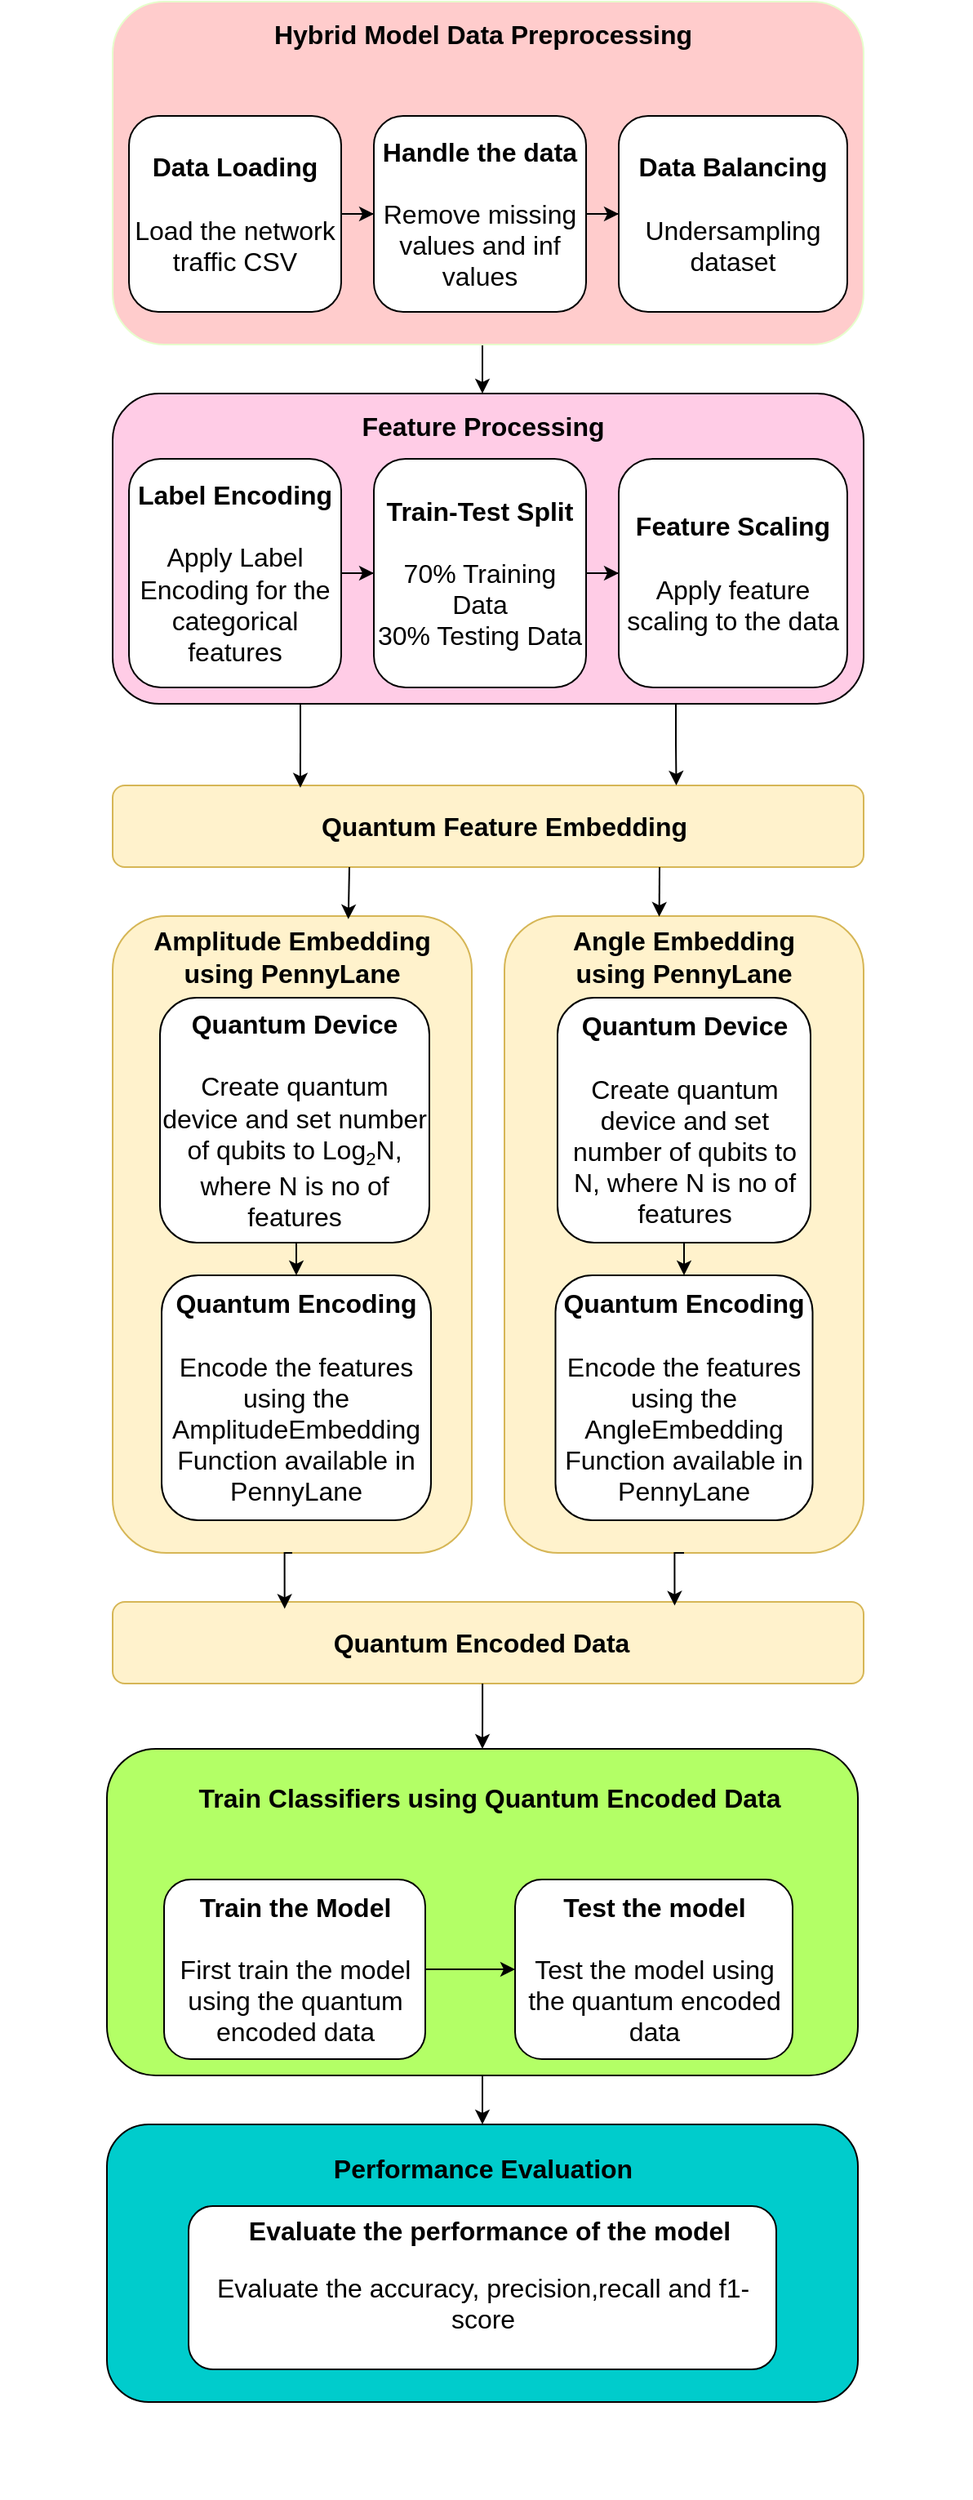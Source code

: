 <mxfile version="27.0.3">
  <diagram name="Page-1" id="IowLkyHsUFm7hj_iNHQr">
    <mxGraphModel dx="1584" dy="878" grid="1" gridSize="10" guides="1" tooltips="1" connect="1" arrows="1" fold="1" page="1" pageScale="1" pageWidth="850" pageHeight="1100" math="0" shadow="0">
      <root>
        <mxCell id="0" />
        <mxCell id="1" parent="0" />
        <mxCell id="rroA4w5QciKg8AlWYJ8E-7" style="edgeStyle=orthogonalEdgeStyle;rounded=0;orthogonalLoop=1;jettySize=auto;html=1;exitX=0.5;exitY=1;exitDx=0;exitDy=0;entryX=0.5;entryY=0;entryDx=0;entryDy=0;fontSize=16;" parent="1" source="tHObwuz-neF_lD4l34wk-1" target="hvczIfgNtDT0wLWKjFQM-12" edge="1">
          <mxGeometry relative="1" as="geometry" />
        </mxCell>
        <mxCell id="tHObwuz-neF_lD4l34wk-1" value="" style="rounded=1;whiteSpace=wrap;html=1;fillColor=#FFCCCC;strokeColor=#E6FFCC;fontSize=16;" parent="1" vertex="1">
          <mxGeometry x="270" y="20" width="460" height="210" as="geometry" />
        </mxCell>
        <mxCell id="tHObwuz-neF_lD4l34wk-16" value="" style="edgeStyle=orthogonalEdgeStyle;rounded=0;orthogonalLoop=1;jettySize=auto;html=1;fontSize=16;" parent="1" source="tHObwuz-neF_lD4l34wk-2" edge="1">
          <mxGeometry relative="1" as="geometry">
            <mxPoint x="496.5" y="1320" as="targetPoint" />
          </mxGeometry>
        </mxCell>
        <mxCell id="tHObwuz-neF_lD4l34wk-2" value="" style="rounded=1;whiteSpace=wrap;html=1;fillColor=light-dark(#B3FF66,#FFCCFF);fontSize=16;" parent="1" vertex="1">
          <mxGeometry x="266.5" y="1090" width="460" height="200" as="geometry" />
        </mxCell>
        <mxCell id="tHObwuz-neF_lD4l34wk-4" value="&lt;font&gt;&lt;b&gt;Hybrid Model Data Preprocessing&lt;/b&gt;&lt;/font&gt;" style="text;html=1;align=center;verticalAlign=middle;whiteSpace=wrap;rounded=0;fontSize=16;" parent="1" vertex="1">
          <mxGeometry x="201.5" y="20" width="590" height="40" as="geometry" />
        </mxCell>
        <mxCell id="tHObwuz-neF_lD4l34wk-10" value="" style="edgeStyle=orthogonalEdgeStyle;rounded=0;orthogonalLoop=1;jettySize=auto;html=1;fontSize=16;" parent="1" source="tHObwuz-neF_lD4l34wk-5" target="tHObwuz-neF_lD4l34wk-7" edge="1">
          <mxGeometry relative="1" as="geometry" />
        </mxCell>
        <mxCell id="tHObwuz-neF_lD4l34wk-5" value="&lt;font&gt;&lt;b&gt;Data Loading&lt;/b&gt;&lt;/font&gt;&lt;div&gt;&lt;span&gt;&lt;b&gt;&lt;br&gt;&lt;/b&gt;&lt;/span&gt;&lt;div&gt;Load the network traffic CSV&lt;/div&gt;&lt;/div&gt;" style="rounded=1;whiteSpace=wrap;html=1;fontSize=16;" parent="1" vertex="1">
          <mxGeometry x="280" y="90" width="130" height="120" as="geometry" />
        </mxCell>
        <mxCell id="tHObwuz-neF_lD4l34wk-11" value="" style="edgeStyle=orthogonalEdgeStyle;rounded=0;orthogonalLoop=1;jettySize=auto;html=1;fontSize=16;" parent="1" source="tHObwuz-neF_lD4l34wk-7" target="tHObwuz-neF_lD4l34wk-8" edge="1">
          <mxGeometry relative="1" as="geometry" />
        </mxCell>
        <mxCell id="tHObwuz-neF_lD4l34wk-7" value="&lt;font&gt;&lt;b&gt;Handle the data&lt;/b&gt;&lt;/font&gt;&lt;div&gt;&lt;br&gt;&lt;/div&gt;&lt;div&gt;Remove missing values and inf values&lt;/div&gt;" style="rounded=1;whiteSpace=wrap;html=1;fontSize=16;" parent="1" vertex="1">
          <mxGeometry x="430" y="90" width="130" height="120" as="geometry" />
        </mxCell>
        <mxCell id="tHObwuz-neF_lD4l34wk-8" value="&lt;font&gt;&lt;b&gt;Data Balancing&lt;/b&gt;&lt;/font&gt;&lt;div&gt;&lt;br&gt;&lt;/div&gt;&lt;div&gt;Undersampling dataset&lt;/div&gt;" style="rounded=1;whiteSpace=wrap;html=1;fontSize=16;" parent="1" vertex="1">
          <mxGeometry x="580" y="90" width="140" height="120" as="geometry" />
        </mxCell>
        <mxCell id="5IH84X5XSTADNQ1NUQGd-1" value="&lt;b&gt;Train Classifiers using Quantum Encoded Data&lt;/b&gt;" style="text;html=1;align=center;verticalAlign=middle;whiteSpace=wrap;rounded=0;fontSize=16;" parent="1" vertex="1">
          <mxGeometry x="205.63" y="1100" width="590" height="40" as="geometry" />
        </mxCell>
        <mxCell id="5IH84X5XSTADNQ1NUQGd-4" style="edgeStyle=orthogonalEdgeStyle;rounded=0;orthogonalLoop=1;jettySize=auto;html=1;exitX=1;exitY=0.5;exitDx=0;exitDy=0;fontSize=16;" parent="1" source="5IH84X5XSTADNQ1NUQGd-2" target="5IH84X5XSTADNQ1NUQGd-3" edge="1">
          <mxGeometry relative="1" as="geometry" />
        </mxCell>
        <mxCell id="5IH84X5XSTADNQ1NUQGd-2" value="&lt;div&gt;&lt;b&gt;Train the Model&lt;/b&gt;&lt;/div&gt;&lt;br&gt;&lt;div&gt;First train the model using the quantum encoded data&lt;/div&gt;" style="rounded=1;whiteSpace=wrap;html=1;fontSize=16;" parent="1" vertex="1">
          <mxGeometry x="301.5" y="1170" width="160" height="110" as="geometry" />
        </mxCell>
        <mxCell id="5IH84X5XSTADNQ1NUQGd-3" value="&lt;div&gt;&lt;b&gt;Test the model&lt;/b&gt;&lt;/div&gt;&lt;div&gt;&lt;b&gt;&lt;br&gt;&lt;/b&gt;&lt;/div&gt;&lt;div&gt;Test the model using the quantum encoded data&lt;/div&gt;" style="rounded=1;whiteSpace=wrap;html=1;fontSize=16;" parent="1" vertex="1">
          <mxGeometry x="516.5" y="1170" width="170" height="110" as="geometry" />
        </mxCell>
        <mxCell id="hvczIfgNtDT0wLWKjFQM-11" value="" style="rounded=1;whiteSpace=wrap;html=1;fillColor=light-dark(#FFCCE6,#99FFFF);fontSize=16;" parent="1" vertex="1">
          <mxGeometry x="270" y="260" width="460" height="190" as="geometry" />
        </mxCell>
        <mxCell id="hvczIfgNtDT0wLWKjFQM-12" value="&lt;font&gt;&lt;b&gt;Feature Processing&lt;/b&gt;&lt;/font&gt;" style="text;html=1;align=center;verticalAlign=middle;whiteSpace=wrap;rounded=0;fontSize=16;" parent="1" vertex="1">
          <mxGeometry x="201.5" y="260" width="590" height="40" as="geometry" />
        </mxCell>
        <mxCell id="hvczIfgNtDT0wLWKjFQM-14" value="&lt;div&gt;&lt;b&gt;&lt;span&gt;Feature Scaling&lt;/span&gt;&lt;br&gt;&lt;/b&gt;&lt;div&gt;&lt;br&gt;&lt;/div&gt;&lt;div&gt;Apply feature scaling to the data&lt;/div&gt;&lt;/div&gt;" style="rounded=1;whiteSpace=wrap;html=1;fontSize=16;" parent="1" vertex="1">
          <mxGeometry x="580" y="300" width="140" height="140" as="geometry" />
        </mxCell>
        <mxCell id="fqz2EAUhRij4Ml8frbec-1" value="" style="edgeStyle=orthogonalEdgeStyle;rounded=0;orthogonalLoop=1;jettySize=auto;html=1;fontSize=16;" parent="1" source="hvczIfgNtDT0wLWKjFQM-16" target="hvczIfgNtDT0wLWKjFQM-14" edge="1">
          <mxGeometry relative="1" as="geometry" />
        </mxCell>
        <mxCell id="hvczIfgNtDT0wLWKjFQM-16" value="&lt;div&gt;&lt;span&gt;&lt;b&gt;Train-Test Split&lt;/b&gt;&lt;/span&gt;&lt;/div&gt;&lt;div&gt;&lt;br&gt;&lt;/div&gt;&lt;div&gt;70% Training Data&lt;/div&gt;&lt;div&gt;30% Testing Data&lt;/div&gt;" style="rounded=1;whiteSpace=wrap;html=1;fontSize=16;" parent="1" vertex="1">
          <mxGeometry x="430" y="300" width="130" height="140" as="geometry" />
        </mxCell>
        <mxCell id="fqz2EAUhRij4Ml8frbec-5" value="" style="edgeStyle=orthogonalEdgeStyle;rounded=0;orthogonalLoop=1;jettySize=auto;html=1;fontSize=16;" parent="1" source="fqz2EAUhRij4Ml8frbec-3" target="hvczIfgNtDT0wLWKjFQM-16" edge="1">
          <mxGeometry relative="1" as="geometry" />
        </mxCell>
        <mxCell id="fqz2EAUhRij4Ml8frbec-3" value="&lt;div&gt;&lt;span&gt;&lt;b&gt;Label Encoding&lt;/b&gt;&lt;/span&gt;&lt;/div&gt;&lt;div&gt;&lt;span&gt;&lt;b&gt;&lt;br&gt;&lt;/b&gt;&lt;/span&gt;&lt;/div&gt;&lt;div&gt;Apply Label Encoding for the categorical features&lt;/div&gt;" style="rounded=1;whiteSpace=wrap;html=1;fontSize=16;" parent="1" vertex="1">
          <mxGeometry x="280" y="300" width="130" height="140" as="geometry" />
        </mxCell>
        <mxCell id="fqz2EAUhRij4Ml8frbec-19" value="" style="rounded=1;whiteSpace=wrap;html=1;fontSize=16;" parent="1" vertex="1">
          <mxGeometry x="470" y="250" width="20" as="geometry" />
        </mxCell>
        <mxCell id="9GCqckJGlXRP2MBFCVZy-4" value="&lt;div&gt;&lt;br&gt;&lt;/div&gt;&lt;div&gt;&lt;br&gt;&lt;/div&gt;&lt;div&gt;&lt;br&gt;&lt;/div&gt;&lt;div&gt;&lt;b&gt;&lt;br&gt;&lt;/b&gt;&lt;/div&gt;&lt;div&gt;&lt;b&gt;Performance Evaluation&lt;/b&gt;&lt;/div&gt;&lt;div&gt;&lt;div&gt;&lt;font&gt;&lt;b&gt;&lt;br&gt;&lt;/b&gt;&lt;/font&gt;&lt;/div&gt;&lt;div&gt;&lt;font&gt;&lt;b&gt;&lt;br&gt;&lt;/b&gt;&lt;/font&gt;&lt;/div&gt;&lt;div&gt;&lt;font&gt;&lt;b&gt;&lt;br&gt;&lt;/b&gt;&lt;/font&gt;&lt;/div&gt;&lt;div&gt;&lt;font&gt;&lt;b&gt;&lt;br&gt;&lt;/b&gt;&lt;/font&gt;&lt;/div&gt;&lt;div&gt;&lt;font&gt;&lt;b&gt;&lt;br&gt;&lt;/b&gt;&lt;/font&gt;&lt;/div&gt;&lt;div&gt;&lt;font&gt;&lt;b&gt;&lt;br&gt;&lt;/b&gt;&lt;/font&gt;&lt;/div&gt;&lt;div&gt;&lt;font&gt;&lt;b&gt;&lt;br&gt;&lt;/b&gt;&lt;/font&gt;&lt;/div&gt;&lt;div&gt;&lt;font&gt;&lt;b&gt;&lt;br&gt;&lt;/b&gt;&lt;/font&gt;&lt;/div&gt;&lt;div&gt;&lt;font&gt;&lt;b&gt;&lt;br&gt;&lt;/b&gt;&lt;/font&gt;&lt;/div&gt;&lt;div&gt;&lt;br&gt;&lt;/div&gt;&lt;/div&gt;" style="rounded=1;whiteSpace=wrap;html=1;fillColor=light-dark(#00CCCC,#CCFFCC);fontSize=16;" parent="1" vertex="1">
          <mxGeometry x="266.5" y="1320" width="460" height="170" as="geometry" />
        </mxCell>
        <mxCell id="9GCqckJGlXRP2MBFCVZy-5" value="&lt;div&gt;&lt;br&gt;&lt;/div&gt;Evaluate the accuracy, precision,recall and f1-score" style="rounded=1;whiteSpace=wrap;html=1;fontSize=16;" parent="1" vertex="1">
          <mxGeometry x="316.5" y="1370" width="360" height="100" as="geometry" />
        </mxCell>
        <mxCell id="9GCqckJGlXRP2MBFCVZy-6" value="Evaluate the performance of the model" style="text;html=1;align=center;verticalAlign=middle;whiteSpace=wrap;rounded=0;fontSize=16;fontStyle=1" parent="1" vertex="1">
          <mxGeometry x="351.5" y="1370" width="298.25" height="30" as="geometry" />
        </mxCell>
        <mxCell id="KbNyF-SwpN6REmsCcp1_-1" value="" style="rounded=1;whiteSpace=wrap;html=1;fillColor=#fff2cc;fontSize=16;strokeColor=#d6b656;" vertex="1" parent="1">
          <mxGeometry x="270" y="580" width="220" height="390" as="geometry" />
        </mxCell>
        <mxCell id="KbNyF-SwpN6REmsCcp1_-2" value="" style="rounded=1;whiteSpace=wrap;html=1;fillColor=#fff2cc;fontSize=16;strokeColor=#d6b656;" vertex="1" parent="1">
          <mxGeometry x="510" y="580" width="220" height="390" as="geometry" />
        </mxCell>
        <mxCell id="KbNyF-SwpN6REmsCcp1_-4" value="&lt;b&gt;Amplitude Embedding using PennyLane&lt;/b&gt;" style="text;html=1;align=center;verticalAlign=middle;whiteSpace=wrap;rounded=0;fontSize=16;" vertex="1" parent="1">
          <mxGeometry x="290" y="580" width="180" height="50" as="geometry" />
        </mxCell>
        <mxCell id="KbNyF-SwpN6REmsCcp1_-5" value="&lt;font&gt;&lt;b&gt;Angle Embedding using PennyLane&lt;/b&gt;&lt;/font&gt;" style="text;html=1;align=center;verticalAlign=middle;whiteSpace=wrap;rounded=0;fontSize=16;" vertex="1" parent="1">
          <mxGeometry x="540" y="580" width="160" height="50" as="geometry" />
        </mxCell>
        <mxCell id="KbNyF-SwpN6REmsCcp1_-18" style="edgeStyle=orthogonalEdgeStyle;rounded=0;orthogonalLoop=1;jettySize=auto;html=1;exitX=0.5;exitY=1;exitDx=0;exitDy=0;entryX=0.5;entryY=0;entryDx=0;entryDy=0;" edge="1" parent="1" source="KbNyF-SwpN6REmsCcp1_-6" target="KbNyF-SwpN6REmsCcp1_-15">
          <mxGeometry relative="1" as="geometry" />
        </mxCell>
        <mxCell id="KbNyF-SwpN6REmsCcp1_-6" value="&lt;div&gt;&lt;b&gt;Quantum Device&lt;/b&gt;&lt;/div&gt;&lt;div&gt;&lt;br&gt;&lt;/div&gt;&lt;div&gt;Create quantum device and set number of qubits to Log&lt;span style=&quot;font-size: 13.333px;&quot;&gt;&lt;sub&gt;2&lt;/sub&gt;&lt;/span&gt;N, where N is no of features&lt;/div&gt;" style="rounded=1;whiteSpace=wrap;html=1;fontSize=16;" vertex="1" parent="1">
          <mxGeometry x="299" y="630" width="165" height="150" as="geometry" />
        </mxCell>
        <mxCell id="KbNyF-SwpN6REmsCcp1_-10" value="" style="rounded=1;whiteSpace=wrap;html=1;fillColor=#fff2cc;fontSize=16;strokeColor=#d6b656;" vertex="1" parent="1">
          <mxGeometry x="270" y="500" width="460" height="50" as="geometry" />
        </mxCell>
        <mxCell id="KbNyF-SwpN6REmsCcp1_-11" value="&lt;b&gt;Quantum Feature Embedding&lt;/b&gt;" style="text;html=1;align=center;verticalAlign=middle;whiteSpace=wrap;rounded=0;fontSize=16;" vertex="1" parent="1">
          <mxGeometry x="320" y="500" width="380" height="50" as="geometry" />
        </mxCell>
        <mxCell id="KbNyF-SwpN6REmsCcp1_-12" value="" style="rounded=1;whiteSpace=wrap;html=1;fillColor=#fff2cc;fontSize=16;strokeColor=#d6b656;" vertex="1" parent="1">
          <mxGeometry x="270" y="1000" width="460" height="50" as="geometry" />
        </mxCell>
        <mxCell id="KbNyF-SwpN6REmsCcp1_-33" value="" style="edgeStyle=orthogonalEdgeStyle;rounded=0;orthogonalLoop=1;jettySize=auto;html=1;" edge="1" parent="1" source="KbNyF-SwpN6REmsCcp1_-13" target="tHObwuz-neF_lD4l34wk-2">
          <mxGeometry relative="1" as="geometry" />
        </mxCell>
        <mxCell id="KbNyF-SwpN6REmsCcp1_-13" value="&lt;b&gt;Quantum Encoded Data&lt;/b&gt;" style="text;html=1;align=center;verticalAlign=middle;whiteSpace=wrap;rounded=0;fontSize=16;" vertex="1" parent="1">
          <mxGeometry x="365.37" y="1000" width="262.25" height="50" as="geometry" />
        </mxCell>
        <mxCell id="KbNyF-SwpN6REmsCcp1_-19" style="edgeStyle=orthogonalEdgeStyle;rounded=0;orthogonalLoop=1;jettySize=auto;html=1;exitX=0.5;exitY=1;exitDx=0;exitDy=0;entryX=0.5;entryY=0;entryDx=0;entryDy=0;" edge="1" parent="1" source="KbNyF-SwpN6REmsCcp1_-14" target="KbNyF-SwpN6REmsCcp1_-16">
          <mxGeometry relative="1" as="geometry" />
        </mxCell>
        <mxCell id="KbNyF-SwpN6REmsCcp1_-14" value="&lt;div&gt;&lt;b&gt;Quantum Device&lt;/b&gt;&lt;/div&gt;&lt;div&gt;&lt;br&gt;&lt;/div&gt;&lt;div&gt;Create quantum device and set number of qubits to N, where N is no of features&lt;/div&gt;" style="rounded=1;whiteSpace=wrap;html=1;fontSize=16;" vertex="1" parent="1">
          <mxGeometry x="542.5" y="630" width="155" height="150" as="geometry" />
        </mxCell>
        <mxCell id="KbNyF-SwpN6REmsCcp1_-15" value="&lt;div&gt;&lt;b&gt;Quantum Encoding&lt;/b&gt;&lt;/div&gt;&lt;div&gt;&lt;br&gt;&lt;/div&gt;&lt;div&gt;Encode the features using the AmplitudeEmbedding Function available in PennyLane&lt;/div&gt;" style="rounded=1;whiteSpace=wrap;html=1;fontSize=16;" vertex="1" parent="1">
          <mxGeometry x="300" y="800" width="165" height="150" as="geometry" />
        </mxCell>
        <mxCell id="KbNyF-SwpN6REmsCcp1_-16" value="&lt;div&gt;&lt;b&gt;Quantum Encoding&lt;/b&gt;&lt;/div&gt;&lt;div&gt;&lt;br&gt;&lt;/div&gt;&lt;div&gt;Encode the features using the AngleEmbedding Function available in PennyLane&lt;/div&gt;" style="rounded=1;whiteSpace=wrap;html=1;fontSize=16;" vertex="1" parent="1">
          <mxGeometry x="541.25" y="800" width="157.5" height="150" as="geometry" />
        </mxCell>
        <mxCell id="KbNyF-SwpN6REmsCcp1_-20" style="edgeStyle=orthogonalEdgeStyle;rounded=0;orthogonalLoop=1;jettySize=auto;html=1;exitX=0.25;exitY=1;exitDx=0;exitDy=0;entryX=0.171;entryY=0.027;entryDx=0;entryDy=0;entryPerimeter=0;" edge="1" parent="1" source="hvczIfgNtDT0wLWKjFQM-11" target="KbNyF-SwpN6REmsCcp1_-11">
          <mxGeometry relative="1" as="geometry" />
        </mxCell>
        <mxCell id="KbNyF-SwpN6REmsCcp1_-21" style="edgeStyle=orthogonalEdgeStyle;rounded=0;orthogonalLoop=1;jettySize=auto;html=1;exitX=0.75;exitY=1;exitDx=0;exitDy=0;entryX=0.777;entryY=0;entryDx=0;entryDy=0;entryPerimeter=0;" edge="1" parent="1" source="hvczIfgNtDT0wLWKjFQM-11" target="KbNyF-SwpN6REmsCcp1_-11">
          <mxGeometry relative="1" as="geometry" />
        </mxCell>
        <mxCell id="KbNyF-SwpN6REmsCcp1_-25" style="edgeStyle=orthogonalEdgeStyle;rounded=0;orthogonalLoop=1;jettySize=auto;html=1;exitX=0.75;exitY=1;exitDx=0;exitDy=0;entryX=0.405;entryY=0.008;entryDx=0;entryDy=0;entryPerimeter=0;" edge="1" parent="1" source="KbNyF-SwpN6REmsCcp1_-11" target="KbNyF-SwpN6REmsCcp1_-5">
          <mxGeometry relative="1" as="geometry" />
        </mxCell>
        <mxCell id="KbNyF-SwpN6REmsCcp1_-27" style="edgeStyle=orthogonalEdgeStyle;rounded=0;orthogonalLoop=1;jettySize=auto;html=1;exitX=0.5;exitY=1;exitDx=0;exitDy=0;entryX=0.229;entryY=0.084;entryDx=0;entryDy=0;entryPerimeter=0;" edge="1" parent="1" source="KbNyF-SwpN6REmsCcp1_-1" target="KbNyF-SwpN6REmsCcp1_-12">
          <mxGeometry relative="1" as="geometry" />
        </mxCell>
        <mxCell id="KbNyF-SwpN6REmsCcp1_-28" style="edgeStyle=orthogonalEdgeStyle;rounded=0;orthogonalLoop=1;jettySize=auto;html=1;exitX=0.5;exitY=1;exitDx=0;exitDy=0;entryX=0.949;entryY=0.046;entryDx=0;entryDy=0;entryPerimeter=0;" edge="1" parent="1" source="KbNyF-SwpN6REmsCcp1_-2" target="KbNyF-SwpN6REmsCcp1_-13">
          <mxGeometry relative="1" as="geometry" />
        </mxCell>
        <mxCell id="KbNyF-SwpN6REmsCcp1_-35" style="edgeStyle=orthogonalEdgeStyle;rounded=0;orthogonalLoop=1;jettySize=auto;html=1;exitX=0.25;exitY=1;exitDx=0;exitDy=0;entryX=0.691;entryY=0.038;entryDx=0;entryDy=0;entryPerimeter=0;" edge="1" parent="1" source="KbNyF-SwpN6REmsCcp1_-11" target="KbNyF-SwpN6REmsCcp1_-4">
          <mxGeometry relative="1" as="geometry" />
        </mxCell>
      </root>
    </mxGraphModel>
  </diagram>
</mxfile>
